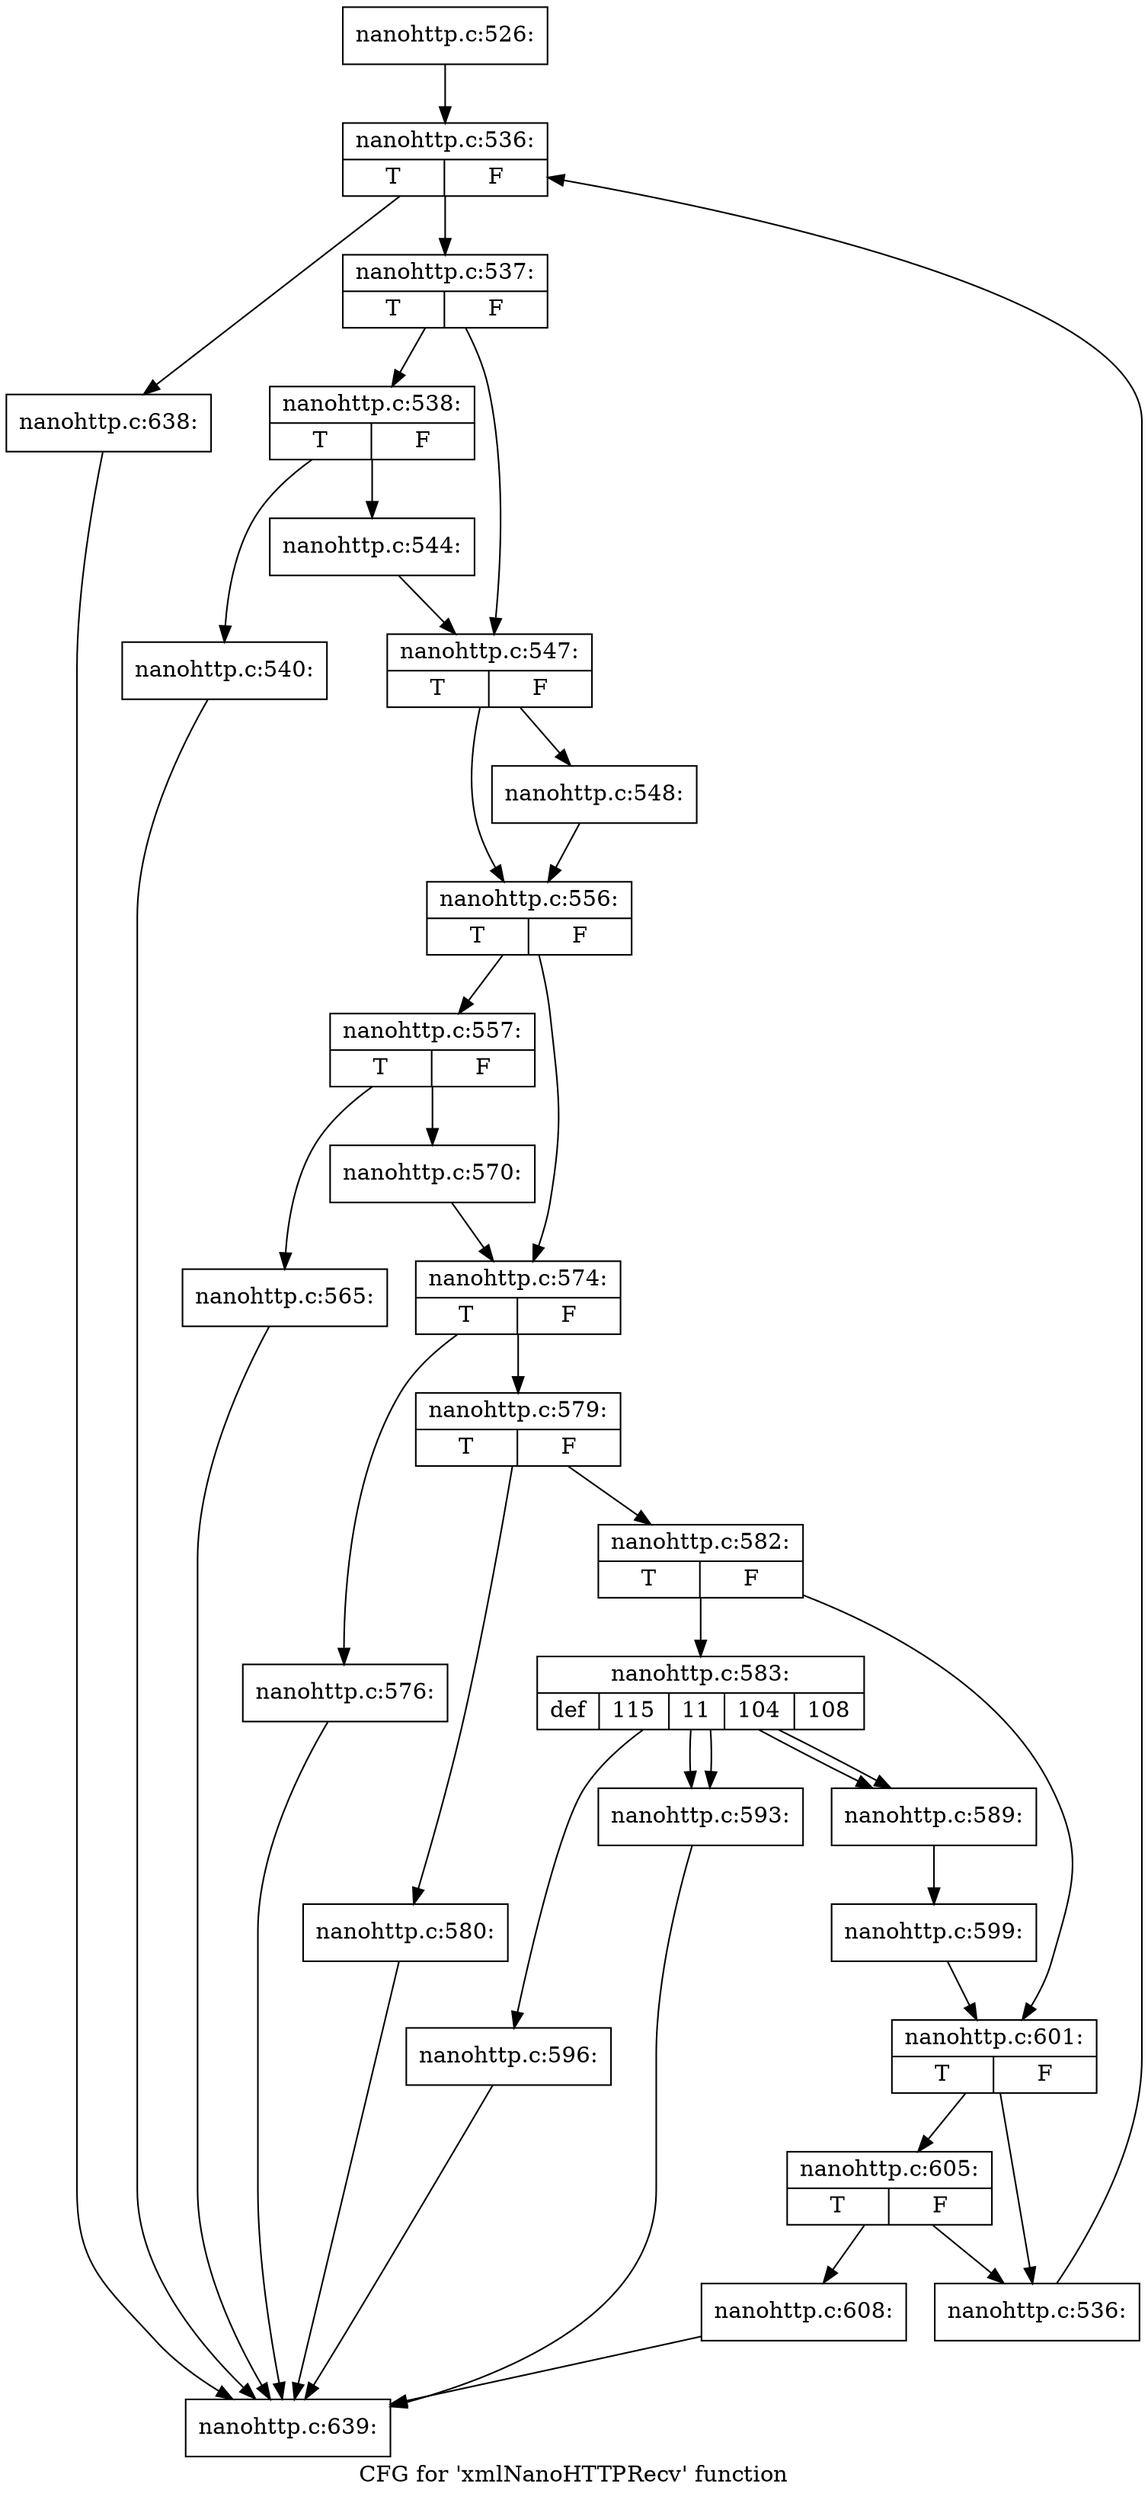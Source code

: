 digraph "CFG for 'xmlNanoHTTPRecv' function" {
	label="CFG for 'xmlNanoHTTPRecv' function";

	Node0x4437aa0 [shape=record,label="{nanohttp.c:526:}"];
	Node0x4437aa0 -> Node0x4444e80;
	Node0x4444e80 [shape=record,label="{nanohttp.c:536:|{<s0>T|<s1>F}}"];
	Node0x4444e80 -> Node0x4445310;
	Node0x4444e80 -> Node0x44450a0;
	Node0x4445310 [shape=record,label="{nanohttp.c:537:|{<s0>T|<s1>F}}"];
	Node0x4445310 -> Node0x4445500;
	Node0x4445310 -> Node0x4445550;
	Node0x4445500 [shape=record,label="{nanohttp.c:538:|{<s0>T|<s1>F}}"];
	Node0x4445500 -> Node0x4445e90;
	Node0x4445500 -> Node0x4445ee0;
	Node0x4445e90 [shape=record,label="{nanohttp.c:540:}"];
	Node0x4445e90 -> Node0x440b1b0;
	Node0x4445ee0 [shape=record,label="{nanohttp.c:544:}"];
	Node0x4445ee0 -> Node0x4445550;
	Node0x4445550 [shape=record,label="{nanohttp.c:547:|{<s0>T|<s1>F}}"];
	Node0x4445550 -> Node0x4447610;
	Node0x4445550 -> Node0x4447660;
	Node0x4447610 [shape=record,label="{nanohttp.c:548:}"];
	Node0x4447610 -> Node0x4447660;
	Node0x4447660 [shape=record,label="{nanohttp.c:556:|{<s0>T|<s1>F}}"];
	Node0x4447660 -> Node0x444aac0;
	Node0x4447660 -> Node0x444ab10;
	Node0x444aac0 [shape=record,label="{nanohttp.c:557:|{<s0>T|<s1>F}}"];
	Node0x444aac0 -> Node0x437ba10;
	Node0x444aac0 -> Node0x437ba60;
	Node0x437ba10 [shape=record,label="{nanohttp.c:565:}"];
	Node0x437ba10 -> Node0x440b1b0;
	Node0x437ba60 [shape=record,label="{nanohttp.c:570:}"];
	Node0x437ba60 -> Node0x444ab10;
	Node0x444ab10 [shape=record,label="{nanohttp.c:574:|{<s0>T|<s1>F}}"];
	Node0x444ab10 -> Node0x4450db0;
	Node0x444ab10 -> Node0x4451540;
	Node0x4450db0 [shape=record,label="{nanohttp.c:576:}"];
	Node0x4450db0 -> Node0x440b1b0;
	Node0x4451540 [shape=record,label="{nanohttp.c:579:|{<s0>T|<s1>F}}"];
	Node0x4451540 -> Node0x4452020;
	Node0x4451540 -> Node0x4452070;
	Node0x4452020 [shape=record,label="{nanohttp.c:580:}"];
	Node0x4452020 -> Node0x440b1b0;
	Node0x4452070 [shape=record,label="{nanohttp.c:582:|{<s0>T|<s1>F}}"];
	Node0x4452070 -> Node0x4452680;
	Node0x4452070 -> Node0x44526d0;
	Node0x4452680 [shape=record,label="{nanohttp.c:583:|{<s0>def|<s1>115|<s2>11|<s3>104|<s4>108}}"];
	Node0x4452680 -> Node0x4453020;
	Node0x4452680 -> Node0x44534d0;
	Node0x4452680 -> Node0x44534d0;
	Node0x4452680 -> Node0x4453580;
	Node0x4452680 -> Node0x4453580;
	Node0x44534d0 [shape=record,label="{nanohttp.c:589:}"];
	Node0x44534d0 -> Node0x4452b40;
	Node0x4453580 [shape=record,label="{nanohttp.c:593:}"];
	Node0x4453580 -> Node0x440b1b0;
	Node0x4453020 [shape=record,label="{nanohttp.c:596:}"];
	Node0x4453020 -> Node0x440b1b0;
	Node0x4452b40 [shape=record,label="{nanohttp.c:599:}"];
	Node0x4452b40 -> Node0x44526d0;
	Node0x44526d0 [shape=record,label="{nanohttp.c:601:|{<s0>T|<s1>F}}"];
	Node0x44526d0 -> Node0x4454030;
	Node0x44526d0 -> Node0x4453fe0;
	Node0x4454030 [shape=record,label="{nanohttp.c:605:|{<s0>T|<s1>F}}"];
	Node0x4454030 -> Node0x4453f90;
	Node0x4454030 -> Node0x4453fe0;
	Node0x4453f90 [shape=record,label="{nanohttp.c:608:}"];
	Node0x4453f90 -> Node0x440b1b0;
	Node0x4453fe0 [shape=record,label="{nanohttp.c:536:}"];
	Node0x4453fe0 -> Node0x4444e80;
	Node0x44450a0 [shape=record,label="{nanohttp.c:638:}"];
	Node0x44450a0 -> Node0x440b1b0;
	Node0x440b1b0 [shape=record,label="{nanohttp.c:639:}"];
}
